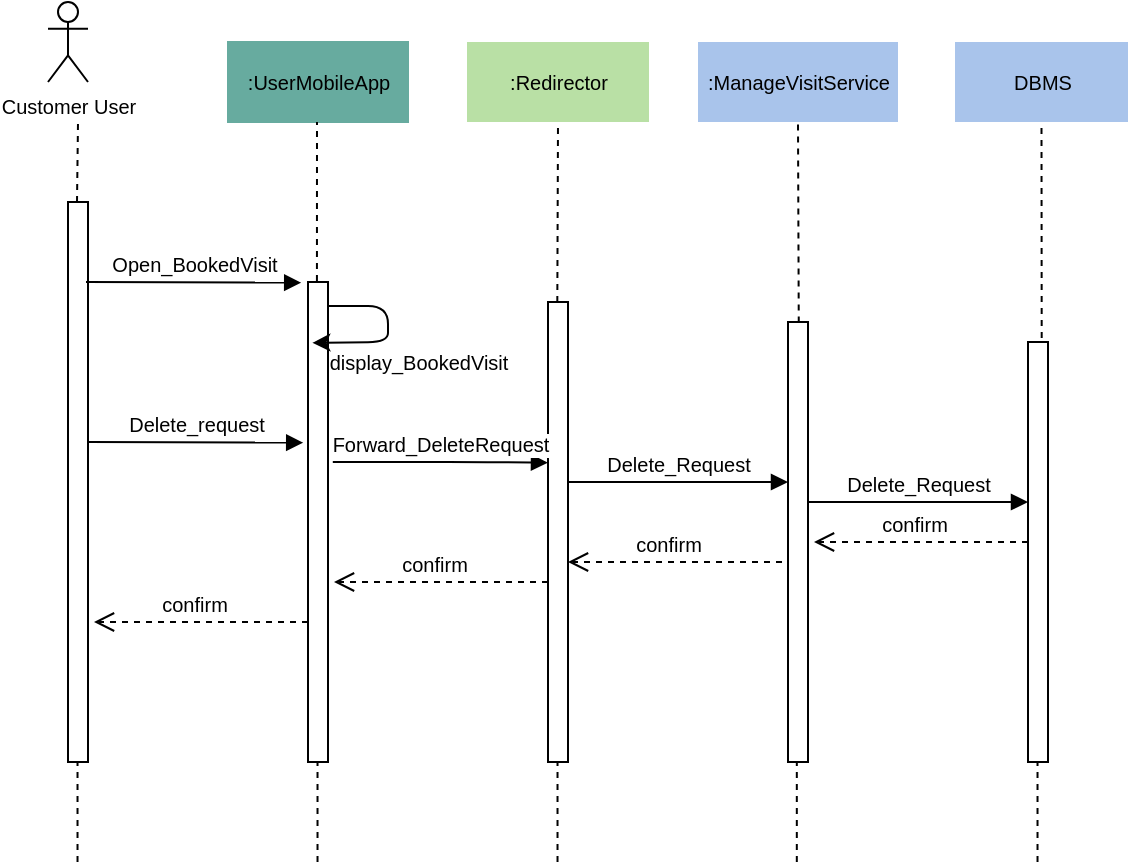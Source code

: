 <mxfile version="14.1.1" type="device"><diagram id="pFzzVxsA6okeVqrmjDcE" name="Page-1"><mxGraphModel dx="1730" dy="872" grid="1" gridSize="10" guides="1" tooltips="1" connect="1" arrows="1" fold="1" page="1" pageScale="1" pageWidth="827" pageHeight="1169" math="0" shadow="0"><root><mxCell id="0"/><mxCell id="1" parent="0"/><mxCell id="aEAAILTTDoaO3dCAFbRq-40" value="" style="endArrow=none;dashed=1;html=1;fontFamily=Helvetica;fontSize=10;entryX=0.5;entryY=1;entryDx=0;entryDy=0;" parent="1" target="aEAAILTTDoaO3dCAFbRq-20" edge="1"><mxGeometry width="50" height="50" relative="1" as="geometry"><mxPoint x="567" y="350" as="sourcePoint"/><mxPoint x="564.66" y="89.74" as="targetPoint"/></mxGeometry></mxCell><mxCell id="aEAAILTTDoaO3dCAFbRq-2" value="" style="html=1;points=[];perimeter=orthogonalPerimeter;" parent="1" vertex="1"><mxGeometry x="80" y="120" width="10" height="280" as="geometry"/></mxCell><mxCell id="aEAAILTTDoaO3dCAFbRq-3" value="" style="html=1;points=[];perimeter=orthogonalPerimeter;" parent="1" vertex="1"><mxGeometry x="200" y="160" width="10" height="240" as="geometry"/></mxCell><mxCell id="aEAAILTTDoaO3dCAFbRq-4" value="" style="html=1;points=[];perimeter=orthogonalPerimeter;" parent="1" vertex="1"><mxGeometry x="320" y="170" width="10" height="230" as="geometry"/></mxCell><mxCell id="aEAAILTTDoaO3dCAFbRq-5" value="" style="html=1;points=[];perimeter=orthogonalPerimeter;" parent="1" vertex="1"><mxGeometry x="440" y="180" width="10" height="220" as="geometry"/></mxCell><mxCell id="aEAAILTTDoaO3dCAFbRq-9" value="&lt;span style=&quot;font-size: 10px&quot;&gt;Customer User&lt;/span&gt;" style="shape=umlActor;verticalLabelPosition=bottom;verticalAlign=top;html=1;fontFamily=Helvetica;align=center;fontStyle=0;fontSize=10;" parent="1" vertex="1"><mxGeometry x="70" y="20" width="20" height="40" as="geometry"/></mxCell><mxCell id="aEAAILTTDoaO3dCAFbRq-16" value="" style="html=1;points=[];perimeter=orthogonalPerimeter;" parent="1" vertex="1"><mxGeometry x="560" y="190" width="10" height="210" as="geometry"/></mxCell><mxCell id="aEAAILTTDoaO3dCAFbRq-17" value=":UserMobileApp" style="html=1;fontFamily=Helvetica;fontSize=10;align=center;strokeColor=#67AB9F;fillColor=#67AB9F;" parent="1" vertex="1"><mxGeometry x="160" y="40" width="90" height="40" as="geometry"/></mxCell><mxCell id="aEAAILTTDoaO3dCAFbRq-18" value=":Redirector" style="html=1;fontFamily=Helvetica;fontSize=10;align=center;fillColor=#B9E0A5;strokeColor=none;" parent="1" vertex="1"><mxGeometry x="279.5" y="40" width="91" height="40" as="geometry"/></mxCell><mxCell id="aEAAILTTDoaO3dCAFbRq-19" value=":ManageVisitService" style="html=1;fontFamily=Helvetica;fontSize=10;align=center;strokeColor=none;fillColor=#A9C4EB;" parent="1" vertex="1"><mxGeometry x="395" y="40" width="100" height="40" as="geometry"/></mxCell><mxCell id="aEAAILTTDoaO3dCAFbRq-20" value="DBMS" style="html=1;fontFamily=Helvetica;fontSize=10;align=center;strokeColor=none;fillColor=#A9C4EB;" parent="1" vertex="1"><mxGeometry x="523.5" y="40" width="86.5" height="40" as="geometry"/></mxCell><mxCell id="aEAAILTTDoaO3dCAFbRq-28" value="" style="endArrow=none;dashed=1;html=1;fontFamily=Helvetica;fontSize=10;" parent="1" edge="1"><mxGeometry width="50" height="50" relative="1" as="geometry"><mxPoint x="84.5" y="120" as="sourcePoint"/><mxPoint x="85" y="80" as="targetPoint"/></mxGeometry></mxCell><mxCell id="aEAAILTTDoaO3dCAFbRq-29" value="" style="endArrow=none;dashed=1;html=1;fontFamily=Helvetica;fontSize=10;exitX=0.447;exitY=-0.002;exitDx=0;exitDy=0;exitPerimeter=0;" parent="1" source="aEAAILTTDoaO3dCAFbRq-3" edge="1"><mxGeometry width="50" height="50" relative="1" as="geometry"><mxPoint x="204.5" y="150" as="sourcePoint"/><mxPoint x="204.5" y="80" as="targetPoint"/></mxGeometry></mxCell><mxCell id="aEAAILTTDoaO3dCAFbRq-35" value="" style="endArrow=none;dashed=1;html=1;fontFamily=Helvetica;fontSize=10;" parent="1" edge="1"><mxGeometry width="50" height="50" relative="1" as="geometry"><mxPoint x="444.41" y="450" as="sourcePoint"/><mxPoint x="444.41" y="400" as="targetPoint"/></mxGeometry></mxCell><mxCell id="aEAAILTTDoaO3dCAFbRq-37" value="" style="endArrow=none;dashed=1;html=1;fontFamily=Helvetica;fontSize=10;exitX=0.447;exitY=-0.002;exitDx=0;exitDy=0;exitPerimeter=0;entryX=0.5;entryY=1;entryDx=0;entryDy=0;" parent="1" target="aEAAILTTDoaO3dCAFbRq-18" edge="1"><mxGeometry width="50" height="50" relative="1" as="geometry"><mxPoint x="324.66" y="170.0" as="sourcePoint"/><mxPoint x="324.69" y="90.56" as="targetPoint"/></mxGeometry></mxCell><mxCell id="aEAAILTTDoaO3dCAFbRq-38" value="" style="endArrow=none;dashed=1;html=1;fontFamily=Helvetica;fontSize=10;exitX=0.538;exitY=0.001;exitDx=0;exitDy=0;exitPerimeter=0;entryX=0.5;entryY=1;entryDx=0;entryDy=0;" parent="1" source="aEAAILTTDoaO3dCAFbRq-5" edge="1"><mxGeometry width="50" height="50" relative="1" as="geometry"><mxPoint x="444.66" y="170" as="sourcePoint"/><mxPoint x="445" y="80" as="targetPoint"/></mxGeometry></mxCell><mxCell id="aEAAILTTDoaO3dCAFbRq-49" value="Open_BookedVisit" style="html=1;verticalAlign=bottom;endArrow=block;fontFamily=Helvetica;fontSize=10;exitX=1.24;exitY=0.124;exitDx=0;exitDy=0;exitPerimeter=0;" parent="1" edge="1"><mxGeometry width="80" relative="1" as="geometry"><mxPoint x="89.0" y="160.0" as="sourcePoint"/><mxPoint x="196.6" y="160.32" as="targetPoint"/></mxGeometry></mxCell><mxCell id="aEAAILTTDoaO3dCAFbRq-50" value="Forward_DeleteRequest" style="html=1;verticalAlign=bottom;endArrow=block;fontFamily=Helvetica;fontSize=10;exitX=1.24;exitY=0.124;exitDx=0;exitDy=0;exitPerimeter=0;" parent="1" edge="1"><mxGeometry width="80" relative="1" as="geometry"><mxPoint x="212.4" y="250" as="sourcePoint"/><mxPoint x="320.0" y="250.32" as="targetPoint"/><Array as="points"><mxPoint x="250" y="250"/><mxPoint x="280" y="250"/></Array></mxGeometry></mxCell><mxCell id="aEAAILTTDoaO3dCAFbRq-55" value="" style="endArrow=classic;html=1;fontFamily=Helvetica;fontSize=10;entryX=0.02;entryY=0.02;entryDx=0;entryDy=0;entryPerimeter=0;" parent="1" target="aEAAILTTDoaO3dCAFbRq-56" edge="1"><mxGeometry width="50" height="50" relative="1" as="geometry"><mxPoint x="210" y="172" as="sourcePoint"/><mxPoint x="216" y="195" as="targetPoint"/><Array as="points"><mxPoint x="240" y="172"/><mxPoint x="240" y="190"/></Array></mxGeometry></mxCell><mxCell id="aEAAILTTDoaO3dCAFbRq-56" value="display_BookedVisit" style="text;html=1;align=center;verticalAlign=middle;resizable=0;points=[];autosize=1;fontSize=10;fontFamily=Helvetica;" parent="1" vertex="1"><mxGeometry x="200" y="190" width="110" height="20" as="geometry"/></mxCell><mxCell id="aEAAILTTDoaO3dCAFbRq-57" value="Delete_request" style="html=1;verticalAlign=bottom;endArrow=block;fontFamily=Helvetica;fontSize=10;exitX=1.24;exitY=0.124;exitDx=0;exitDy=0;exitPerimeter=0;" parent="1" edge="1"><mxGeometry width="80" relative="1" as="geometry"><mxPoint x="90.0" y="240.0" as="sourcePoint"/><mxPoint x="197.6" y="240.32" as="targetPoint"/></mxGeometry></mxCell><mxCell id="aEAAILTTDoaO3dCAFbRq-59" value="Delete_Request" style="html=1;verticalAlign=bottom;endArrow=block;fontFamily=Helvetica;fontSize=10;exitX=1.24;exitY=0.124;exitDx=0;exitDy=0;exitPerimeter=0;" parent="1" edge="1"><mxGeometry width="80" relative="1" as="geometry"><mxPoint x="330" y="260" as="sourcePoint"/><mxPoint x="440" y="260" as="targetPoint"/><Array as="points"><mxPoint x="367.6" y="260"/><mxPoint x="397.6" y="260"/></Array></mxGeometry></mxCell><mxCell id="Q_jwD3wmQu7fMm0otofc-3" value="confirm" style="html=1;verticalAlign=bottom;endArrow=open;dashed=1;endSize=8;fontFamily=Helvetica;fontSize=10;" parent="1" edge="1"><mxGeometry x="0.065" relative="1" as="geometry"><mxPoint x="437" y="300.0" as="sourcePoint"/><mxPoint x="330" y="300.0" as="targetPoint"/><mxPoint as="offset"/></mxGeometry></mxCell><mxCell id="Q_jwD3wmQu7fMm0otofc-4" value="confirm" style="html=1;verticalAlign=bottom;endArrow=open;dashed=1;endSize=8;fontFamily=Helvetica;fontSize=10;" parent="1" edge="1"><mxGeometry x="0.065" relative="1" as="geometry"><mxPoint x="320" y="310.0" as="sourcePoint"/><mxPoint x="213" y="310.0" as="targetPoint"/><mxPoint as="offset"/></mxGeometry></mxCell><mxCell id="Q_jwD3wmQu7fMm0otofc-12" value="confirm" style="html=1;verticalAlign=bottom;endArrow=open;dashed=1;endSize=8;fontFamily=Helvetica;fontSize=10;" parent="1" edge="1"><mxGeometry x="0.065" relative="1" as="geometry"><mxPoint x="200" y="330" as="sourcePoint"/><mxPoint x="93" y="330" as="targetPoint"/><mxPoint as="offset"/></mxGeometry></mxCell><mxCell id="JdLuRY5h3tDC-DyeaoV4-1" value="Delete_Request" style="html=1;verticalAlign=bottom;endArrow=block;fontFamily=Helvetica;fontSize=10;exitX=1.24;exitY=0.124;exitDx=0;exitDy=0;exitPerimeter=0;" edge="1" parent="1"><mxGeometry width="80" relative="1" as="geometry"><mxPoint x="450" y="270" as="sourcePoint"/><mxPoint x="560" y="270" as="targetPoint"/><Array as="points"><mxPoint x="487.6" y="270"/><mxPoint x="517.6" y="270"/></Array></mxGeometry></mxCell><mxCell id="JdLuRY5h3tDC-DyeaoV4-2" value="confirm" style="html=1;verticalAlign=bottom;endArrow=open;dashed=1;endSize=8;fontFamily=Helvetica;fontSize=10;" edge="1" parent="1"><mxGeometry x="0.065" relative="1" as="geometry"><mxPoint x="560" y="290.0" as="sourcePoint"/><mxPoint x="453" y="290.0" as="targetPoint"/><mxPoint as="offset"/></mxGeometry></mxCell><mxCell id="JdLuRY5h3tDC-DyeaoV4-3" value="" style="endArrow=none;dashed=1;html=1;fontFamily=Helvetica;fontSize=10;" edge="1" parent="1"><mxGeometry width="50" height="50" relative="1" as="geometry"><mxPoint x="564.76" y="450" as="sourcePoint"/><mxPoint x="564.76" y="400" as="targetPoint"/></mxGeometry></mxCell><mxCell id="JdLuRY5h3tDC-DyeaoV4-4" value="" style="endArrow=none;dashed=1;html=1;fontFamily=Helvetica;fontSize=10;" edge="1" parent="1"><mxGeometry width="50" height="50" relative="1" as="geometry"><mxPoint x="324.76" y="450" as="sourcePoint"/><mxPoint x="324.76" y="400" as="targetPoint"/></mxGeometry></mxCell><mxCell id="JdLuRY5h3tDC-DyeaoV4-5" value="" style="endArrow=none;dashed=1;html=1;fontFamily=Helvetica;fontSize=10;" edge="1" parent="1"><mxGeometry width="50" height="50" relative="1" as="geometry"><mxPoint x="204.76" y="450" as="sourcePoint"/><mxPoint x="204.76" y="400" as="targetPoint"/></mxGeometry></mxCell><mxCell id="JdLuRY5h3tDC-DyeaoV4-6" value="" style="endArrow=none;dashed=1;html=1;fontFamily=Helvetica;fontSize=10;" edge="1" parent="1"><mxGeometry width="50" height="50" relative="1" as="geometry"><mxPoint x="84.76" y="450" as="sourcePoint"/><mxPoint x="84.76" y="400" as="targetPoint"/></mxGeometry></mxCell></root></mxGraphModel></diagram></mxfile>